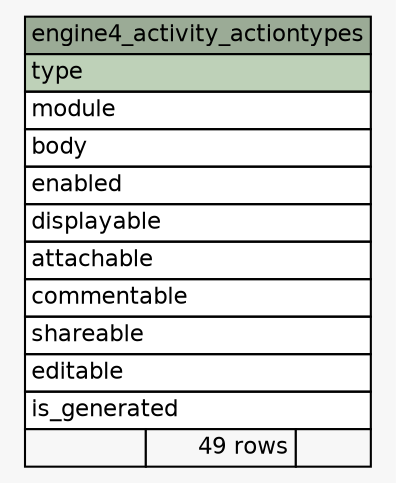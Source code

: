 // dot 2.38.0 on Windows 10 10.0
// SchemaSpy rev 590
digraph "engine4_activity_actiontypes" {
  graph [
    rankdir="RL"
    bgcolor="#f7f7f7"
    nodesep="0.18"
    ranksep="0.46"
    fontname="Helvetica"
    fontsize="11"
  ];
  node [
    fontname="Helvetica"
    fontsize="11"
    shape="plaintext"
  ];
  edge [
    arrowsize="0.8"
  ];
  "engine4_activity_actiontypes" [
    label=<
    <TABLE BORDER="0" CELLBORDER="1" CELLSPACING="0" BGCOLOR="#ffffff">
      <TR><TD COLSPAN="3" BGCOLOR="#9bab96" ALIGN="CENTER">engine4_activity_actiontypes</TD></TR>
      <TR><TD PORT="type" COLSPAN="3" BGCOLOR="#bed1b8" ALIGN="LEFT">type</TD></TR>
      <TR><TD PORT="module" COLSPAN="3" ALIGN="LEFT">module</TD></TR>
      <TR><TD PORT="body" COLSPAN="3" ALIGN="LEFT">body</TD></TR>
      <TR><TD PORT="enabled" COLSPAN="3" ALIGN="LEFT">enabled</TD></TR>
      <TR><TD PORT="displayable" COLSPAN="3" ALIGN="LEFT">displayable</TD></TR>
      <TR><TD PORT="attachable" COLSPAN="3" ALIGN="LEFT">attachable</TD></TR>
      <TR><TD PORT="commentable" COLSPAN="3" ALIGN="LEFT">commentable</TD></TR>
      <TR><TD PORT="shareable" COLSPAN="3" ALIGN="LEFT">shareable</TD></TR>
      <TR><TD PORT="editable" COLSPAN="3" ALIGN="LEFT">editable</TD></TR>
      <TR><TD PORT="is_generated" COLSPAN="3" ALIGN="LEFT">is_generated</TD></TR>
      <TR><TD ALIGN="LEFT" BGCOLOR="#f7f7f7">  </TD><TD ALIGN="RIGHT" BGCOLOR="#f7f7f7">49 rows</TD><TD ALIGN="RIGHT" BGCOLOR="#f7f7f7">  </TD></TR>
    </TABLE>>
    URL="tables/engine4_activity_actiontypes.html"
    tooltip="engine4_activity_actiontypes"
  ];
}
